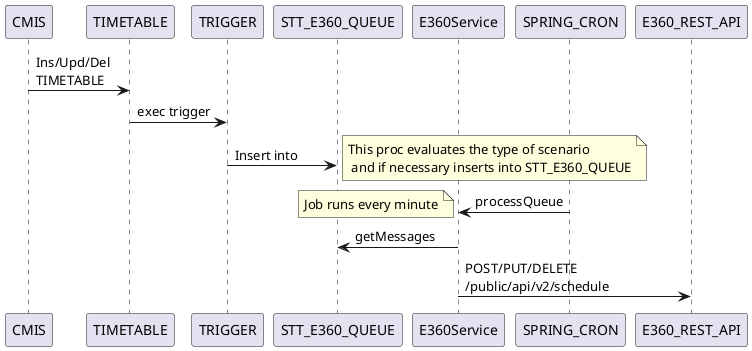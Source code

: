 @startuml
CMIS -> TIMETABLE: Ins/Upd/Del \nTIMETABLE
TIMETABLE -> TRIGGER: exec trigger
TRIGGER -> STT_E360_QUEUE: Insert into
note right: This proc evaluates the type of scenario\n and if necessary inserts into STT_E360_QUEUE
E360Service<-SPRING_CRON  : processQueue
note left: Job runs every minute
E360Service -> STT_E360_QUEUE: getMessages
E360Service -> E360_REST_API: POST/PUT/DELETE \n/public/api/v2/schedule
@enduml
